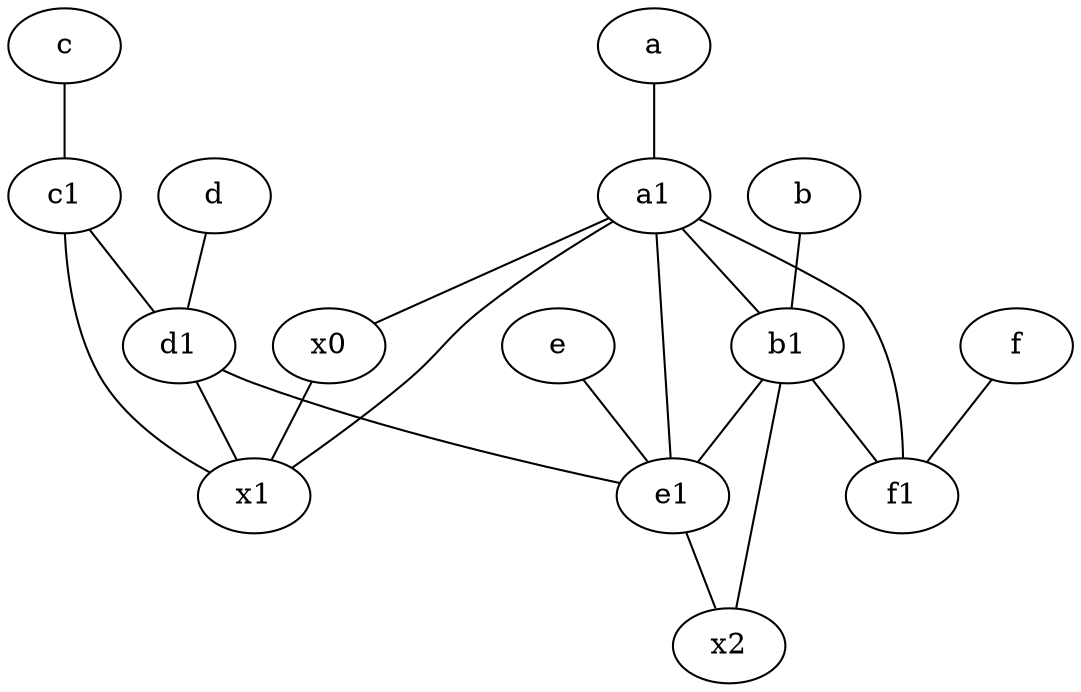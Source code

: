graph {
	d1 [pos="3,5!"]
	x1
	c [pos="4.5,2!"]
	x0
	e1 [pos="7,7!"]
	d [pos="2,5!"]
	f1 [pos="3,8!"]
	a [pos="8,2!"]
	c1 [pos="4.5,3!"]
	b [pos="10,4!"]
	f [pos="3,9!"]
	b1 [pos="9,4!"]
	e [pos="7,9!"]
	a1 [pos="8,3!"]
	x2
	d1 -- x1
	b -- b1
	b1 -- e1
	a1 -- b1
	d -- d1
	f -- f1
	a1 -- f1
	d1 -- e1
	a1 -- x0
	a -- a1
	e -- e1
	a1 -- e1
	c1 -- d1
	x0 -- x1
	b1 -- x2
	e1 -- x2
	b1 -- f1
	a1 -- x1
	c1 -- x1
	c -- c1
}
